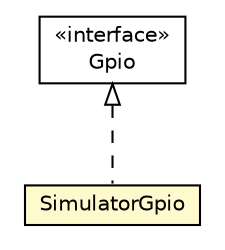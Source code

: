 #!/usr/local/bin/dot
#
# Class diagram 
# Generated by UMLGraph version 5.1 (http://www.umlgraph.org/)
#

digraph G {
	edge [fontname="Helvetica",fontsize=10,labelfontname="Helvetica",labelfontsize=10];
	node [fontname="Helvetica",fontsize=10,shape=plaintext];
	nodesep=0.25;
	ranksep=0.5;
	// com.connectlife.coreserver.gpio.SimulatorGpio
	c1939 [label=<<table title="com.connectlife.coreserver.gpio.SimulatorGpio" border="0" cellborder="1" cellspacing="0" cellpadding="2" port="p" bgcolor="lemonChiffon" href="./SimulatorGpio.html">
		<tr><td><table border="0" cellspacing="0" cellpadding="1">
<tr><td align="center" balign="center"> SimulatorGpio </td></tr>
		</table></td></tr>
		</table>>, fontname="Helvetica", fontcolor="black", fontsize=10.0];
	// com.connectlife.coreserver.gpio.Gpio
	c1941 [label=<<table title="com.connectlife.coreserver.gpio.Gpio" border="0" cellborder="1" cellspacing="0" cellpadding="2" port="p" href="./Gpio.html">
		<tr><td><table border="0" cellspacing="0" cellpadding="1">
<tr><td align="center" balign="center"> &#171;interface&#187; </td></tr>
<tr><td align="center" balign="center"> Gpio </td></tr>
		</table></td></tr>
		</table>>, fontname="Helvetica", fontcolor="black", fontsize=10.0];
	//com.connectlife.coreserver.gpio.SimulatorGpio implements com.connectlife.coreserver.gpio.Gpio
	c1941:p -> c1939:p [dir=back,arrowtail=empty,style=dashed];
}

